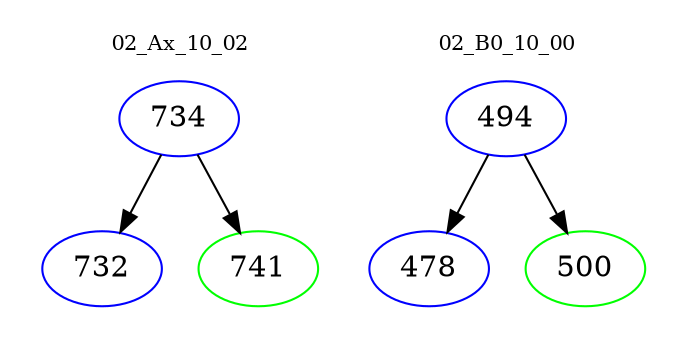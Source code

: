 digraph{
subgraph cluster_0 {
color = white
label = "02_Ax_10_02";
fontsize=10;
T0_734 [label="734", color="blue"]
T0_734 -> T0_732 [color="black"]
T0_732 [label="732", color="blue"]
T0_734 -> T0_741 [color="black"]
T0_741 [label="741", color="green"]
}
subgraph cluster_1 {
color = white
label = "02_B0_10_00";
fontsize=10;
T1_494 [label="494", color="blue"]
T1_494 -> T1_478 [color="black"]
T1_478 [label="478", color="blue"]
T1_494 -> T1_500 [color="black"]
T1_500 [label="500", color="green"]
}
}
